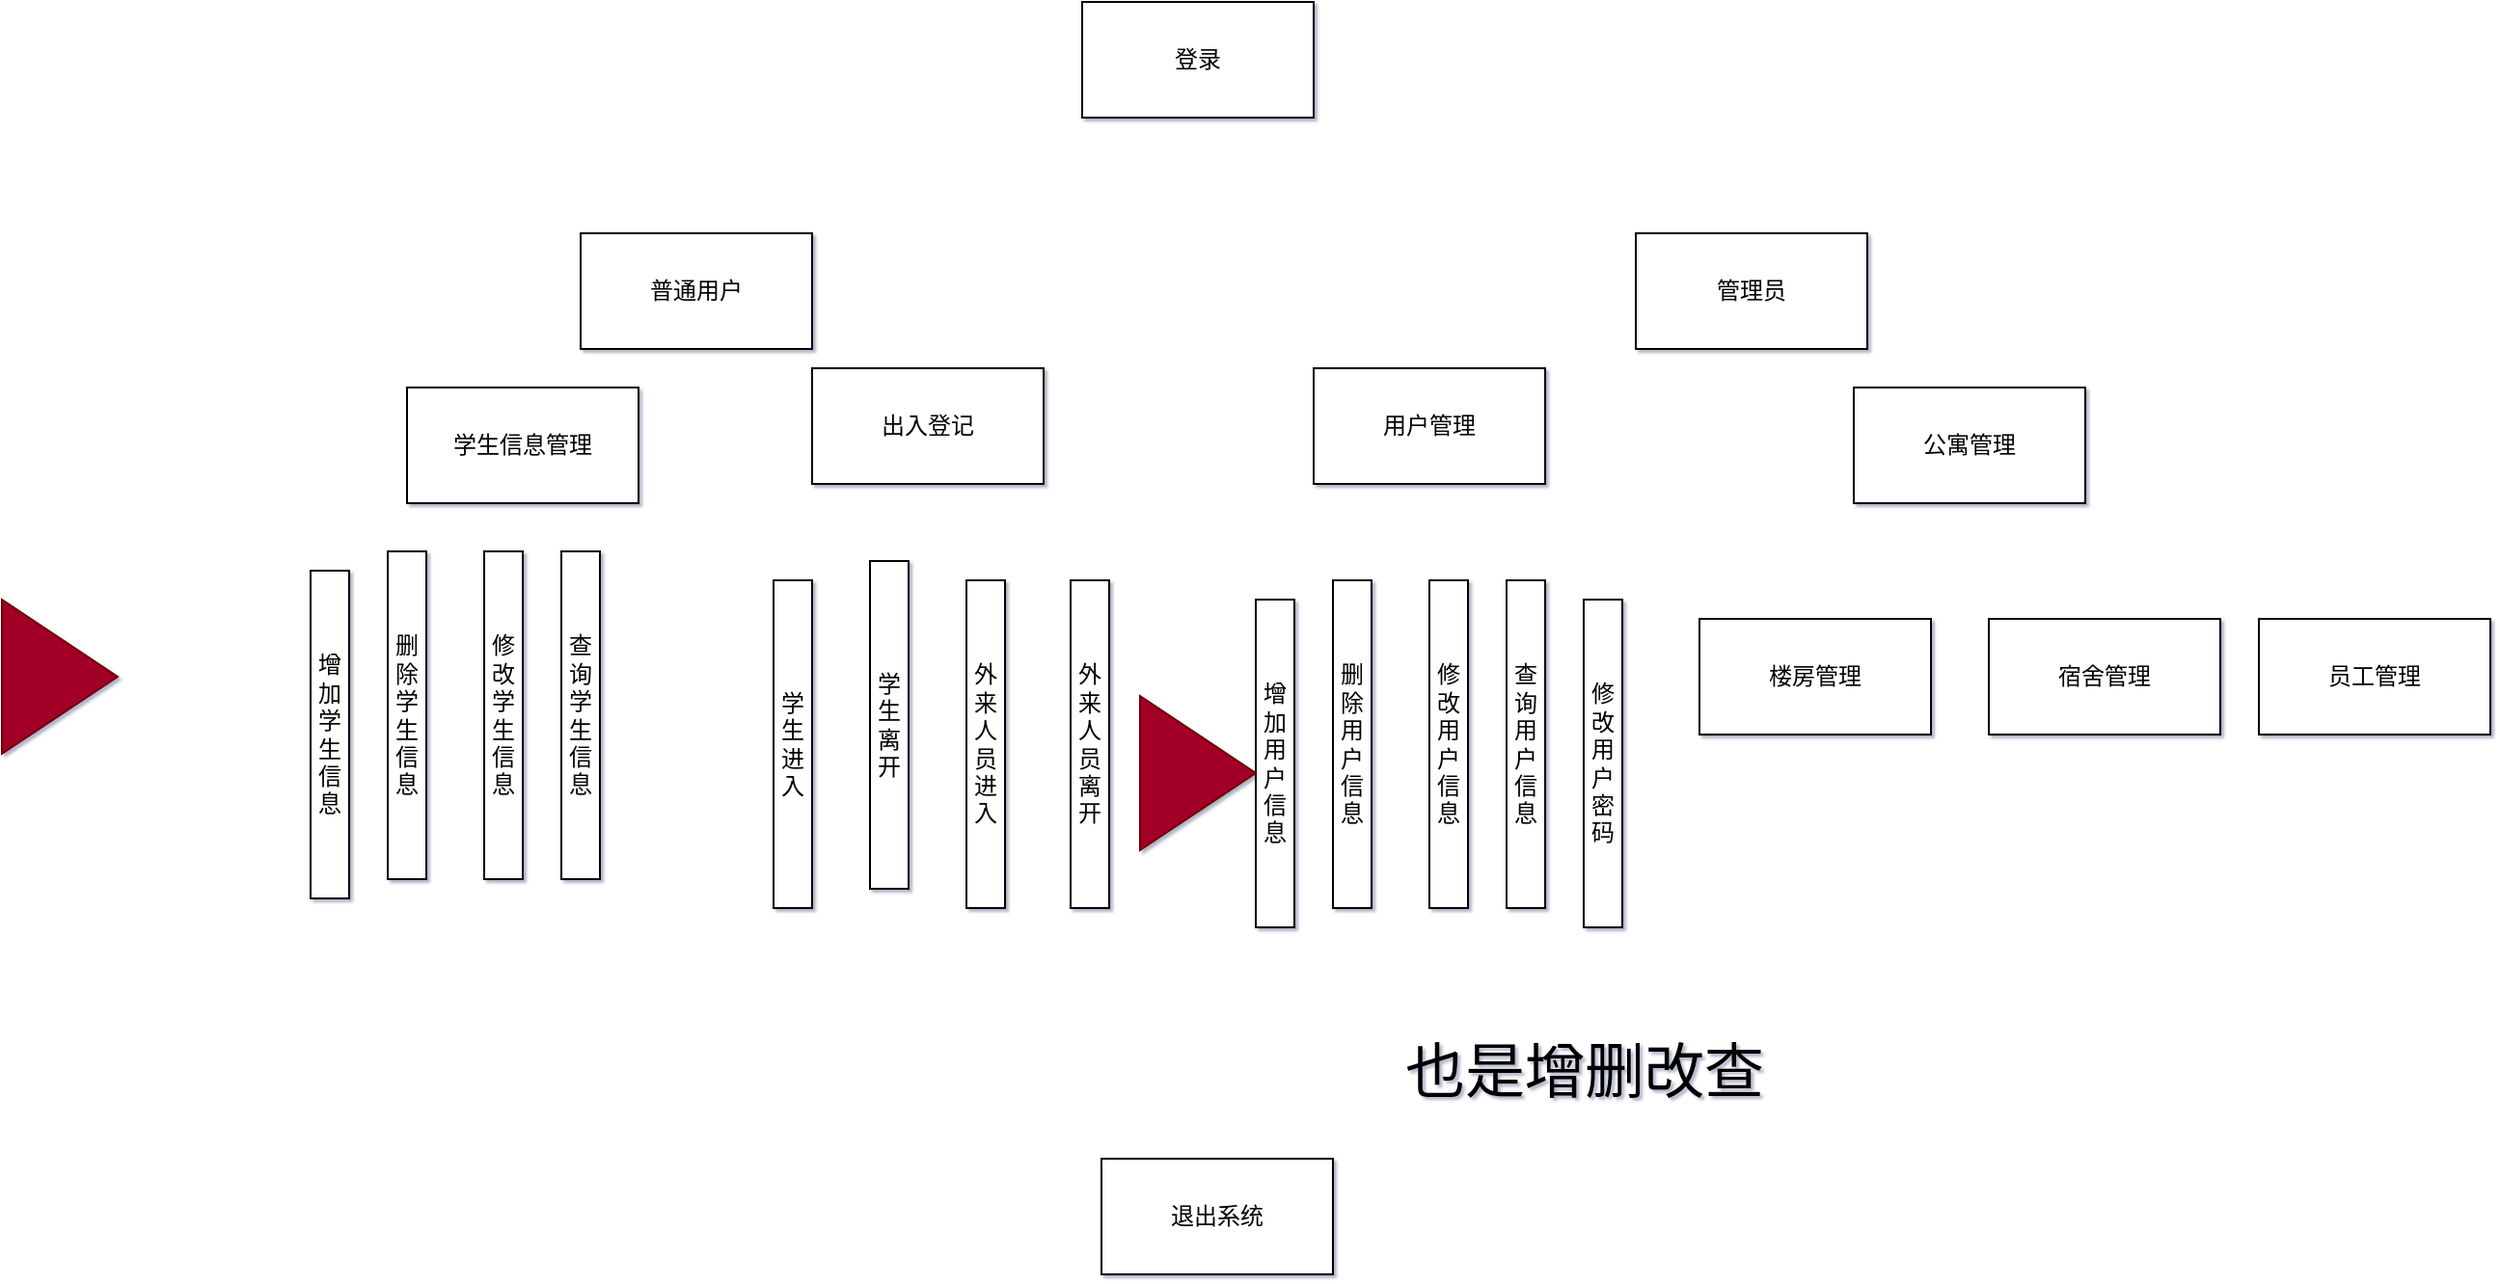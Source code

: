 <mxfile>
    <diagram id="iqwz6qbOGwKIVq8nNVdf" name="第 1 页">
        <mxGraphModel dx="2085" dy="613" grid="1" gridSize="10" guides="1" tooltips="1" connect="1" arrows="1" fold="1" page="1" pageScale="1" pageWidth="827" pageHeight="1169" background="#FFFFFF" math="0" shadow="1">
            <root>
                <mxCell id="0"/>
                <mxCell id="1" parent="0"/>
                <mxCell id="3" value="普通用户" style="whiteSpace=wrap;html=1;" parent="1" vertex="1">
                    <mxGeometry x="160" y="130" width="120" height="60" as="geometry"/>
                </mxCell>
                <mxCell id="d90480yquZR2CGh1cH3X-3" value="登录" style="whiteSpace=wrap;html=1;" parent="1" vertex="1">
                    <mxGeometry x="420" y="10" width="120" height="60" as="geometry"/>
                </mxCell>
                <mxCell id="d90480yquZR2CGh1cH3X-4" value="管理员" style="whiteSpace=wrap;html=1;" parent="1" vertex="1">
                    <mxGeometry x="707" y="130" width="120" height="60" as="geometry"/>
                </mxCell>
                <mxCell id="d90480yquZR2CGh1cH3X-13" value="增加学生信息" style="whiteSpace=wrap;html=1;" parent="1" vertex="1">
                    <mxGeometry x="20" y="305" width="20" height="170" as="geometry"/>
                </mxCell>
                <mxCell id="d90480yquZR2CGh1cH3X-14" value="删除学生信息" style="whiteSpace=wrap;html=1;" parent="1" vertex="1">
                    <mxGeometry x="60" y="295" width="20" height="170" as="geometry"/>
                </mxCell>
                <mxCell id="d90480yquZR2CGh1cH3X-15" value="外来人员离开" style="whiteSpace=wrap;html=1;" parent="1" vertex="1">
                    <mxGeometry x="414" y="310" width="20" height="170" as="geometry"/>
                </mxCell>
                <mxCell id="d90480yquZR2CGh1cH3X-16" value="外来人员进入" style="whiteSpace=wrap;html=1;" parent="1" vertex="1">
                    <mxGeometry x="360" y="310" width="20" height="170" as="geometry"/>
                </mxCell>
                <mxCell id="d90480yquZR2CGh1cH3X-17" value="学生离开" style="whiteSpace=wrap;html=1;" parent="1" vertex="1">
                    <mxGeometry x="310" y="300" width="20" height="170" as="geometry"/>
                </mxCell>
                <mxCell id="d90480yquZR2CGh1cH3X-18" value="学生进入" style="whiteSpace=wrap;html=1;" parent="1" vertex="1">
                    <mxGeometry x="260" y="310" width="20" height="170" as="geometry"/>
                </mxCell>
                <mxCell id="d90480yquZR2CGh1cH3X-20" value="查询学生信息" style="whiteSpace=wrap;html=1;" parent="1" vertex="1">
                    <mxGeometry x="150" y="295" width="20" height="170" as="geometry"/>
                </mxCell>
                <mxCell id="d90480yquZR2CGh1cH3X-22" value="修改学生信息" style="whiteSpace=wrap;html=1;" parent="1" vertex="1">
                    <mxGeometry x="110" y="295" width="20" height="170" as="geometry"/>
                </mxCell>
                <mxCell id="d90480yquZR2CGh1cH3X-23" value="学生信息管理" style="whiteSpace=wrap;html=1;" parent="1" vertex="1">
                    <mxGeometry x="70" y="210" width="120" height="60" as="geometry"/>
                </mxCell>
                <mxCell id="d90480yquZR2CGh1cH3X-24" value="出入登记" style="whiteSpace=wrap;html=1;" parent="1" vertex="1">
                    <mxGeometry x="280" y="200" width="120" height="60" as="geometry"/>
                </mxCell>
                <mxCell id="d90480yquZR2CGh1cH3X-27" value="用户管理" style="whiteSpace=wrap;html=1;" parent="1" vertex="1">
                    <mxGeometry x="540" y="200" width="120" height="60" as="geometry"/>
                </mxCell>
                <mxCell id="d90480yquZR2CGh1cH3X-28" value="公寓管理" style="whiteSpace=wrap;html=1;" parent="1" vertex="1">
                    <mxGeometry x="820" y="210" width="120" height="60" as="geometry"/>
                </mxCell>
                <mxCell id="d90480yquZR2CGh1cH3X-29" value="增加用户信息" style="whiteSpace=wrap;html=1;" parent="1" vertex="1">
                    <mxGeometry x="510" y="320" width="20" height="170" as="geometry"/>
                </mxCell>
                <mxCell id="d90480yquZR2CGh1cH3X-30" value="删除用户信息" style="whiteSpace=wrap;html=1;" parent="1" vertex="1">
                    <mxGeometry x="550" y="310" width="20" height="170" as="geometry"/>
                </mxCell>
                <mxCell id="d90480yquZR2CGh1cH3X-31" value="查询用户信息" style="whiteSpace=wrap;html=1;" parent="1" vertex="1">
                    <mxGeometry x="640" y="310" width="20" height="170" as="geometry"/>
                </mxCell>
                <mxCell id="d90480yquZR2CGh1cH3X-32" value="修改用户信息" style="whiteSpace=wrap;html=1;" parent="1" vertex="1">
                    <mxGeometry x="600" y="310" width="20" height="170" as="geometry"/>
                </mxCell>
                <mxCell id="d90480yquZR2CGh1cH3X-33" value="修改用户密码" style="whiteSpace=wrap;html=1;" parent="1" vertex="1">
                    <mxGeometry x="680" y="320" width="20" height="170" as="geometry"/>
                </mxCell>
                <mxCell id="d90480yquZR2CGh1cH3X-34" value="楼房管理" style="whiteSpace=wrap;html=1;" parent="1" vertex="1">
                    <mxGeometry x="740" y="330" width="120" height="60" as="geometry"/>
                </mxCell>
                <mxCell id="d90480yquZR2CGh1cH3X-35" value="宿舍管理" style="whiteSpace=wrap;html=1;" parent="1" vertex="1">
                    <mxGeometry x="890" y="330" width="120" height="60" as="geometry"/>
                </mxCell>
                <mxCell id="d90480yquZR2CGh1cH3X-37" value="员工管理" style="whiteSpace=wrap;html=1;" parent="1" vertex="1">
                    <mxGeometry x="1030" y="330" width="120" height="60" as="geometry"/>
                </mxCell>
                <mxCell id="d90480yquZR2CGh1cH3X-38" value="也是增删改查" style="text;html=1;align=center;verticalAlign=middle;resizable=0;points=[];autosize=1;strokeColor=none;fontColor=#000000;fontSize=31;" parent="1" vertex="1">
                    <mxGeometry x="580" y="545" width="200" height="40" as="geometry"/>
                </mxCell>
                <mxCell id="4" value="退出系统" style="whiteSpace=wrap;html=1;" parent="1" vertex="1">
                    <mxGeometry x="430" y="610" width="120" height="60" as="geometry"/>
                </mxCell>
                <mxCell id="6" value="" style="triangle;whiteSpace=wrap;html=1;fillColor=#a20025;strokeColor=#6F0000;fontColor=#ffffff;" parent="1" vertex="1">
                    <mxGeometry x="-140" y="320" width="60" height="80" as="geometry"/>
                </mxCell>
                <mxCell id="7" value="" style="triangle;whiteSpace=wrap;html=1;fillColor=#a20025;strokeColor=#6F0000;fontColor=#ffffff;" parent="1" vertex="1">
                    <mxGeometry x="450" y="370" width="60" height="80" as="geometry"/>
                </mxCell>
            </root>
        </mxGraphModel>
    </diagram>
</mxfile>
